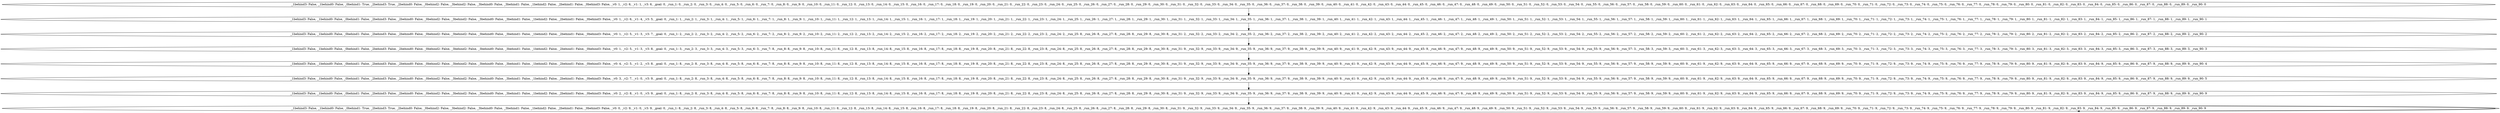 digraph  {
0 [_0behind1=True, _0behind2=False, _0behind3=False, _1behind0=False, _1behind2=False, _1behind3=False, _2behind0=False, _2behind1=False, _2behind3=True, _3behind0=False, _3behind1=False, _3behind2=False, _goal=0, _run_1=0, _run_10=0, _run_11=0, _run_12=0, _run_13=0, _run_14=0, _run_15=0, _run_16=0, _run_17=0, _run_18=0, _run_19=0, _run_2=0, _run_20=0, _run_21=0, _run_22=0, _run_23=0, _run_24=0, _run_25=0, _run_26=0, _run_27=0, _run_28=0, _run_29=0, _run_3=0, _run_30=0, _run_31=0, _run_32=0, _run_33=0, _run_34=0, _run_35=0, _run_36=0, _run_37=0, _run_38=0, _run_39=0, _run_4=0, _run_40=0, _run_41=0, _run_42=0, _run_43=0, _run_44=0, _run_45=0, _run_46=0, _run_47=0, _run_48=0, _run_49=0, _run_5=0, _run_50=0, _run_51=0, _run_52=0, _run_53=0, _run_54=0, _run_55=0, _run_56=0, _run_57=0, _run_58=0, _run_59=0, _run_6=0, _run_60=0, _run_61=0, _run_62=0, _run_63=0, _run_64=0, _run_65=0, _run_66=0, _run_67=0, _run_68=0, _run_69=0, _run_7=0, _run_70=0, _run_71=0, _run_72=0, _run_73=0, _run_74=0, _run_75=0, _run_76=0, _run_77=0, _run_78=0, _run_79=0, _run_8=0, _run_80=0, _run_81=0, _run_82=0, _run_83=0, _run_84=0, _run_85=0, _run_86=0, _run_87=0, _run_88=0, _run_89=0, _run_9=0, _run_90=0, _v0=1, _v1=1, _v2=6, _v3=6, label="_1behind3: False, _1behind0: False, _0behind1: True, _2behind3: True, _2behind0: False, _0behind2: False, _3behind2: False, _3behind0: False, _3behind1: False, _1behind2: False, _2behind1: False, _0behind3: False, _v0: 1, _v2: 6, _v1: 1, _v3: 6, _goal: 0, _run_1: 0, _run_2: 0, _run_3: 0, _run_4: 0, _run_5: 0, _run_6: 0, _run_7: 0, _run_8: 0, _run_9: 0, _run_10: 0, _run_11: 0, _run_12: 0, _run_13: 0, _run_14: 0, _run_15: 0, _run_16: 0, _run_17: 0, _run_18: 0, _run_19: 0, _run_20: 0, _run_21: 0, _run_22: 0, _run_23: 0, _run_24: 0, _run_25: 0, _run_26: 0, _run_27: 0, _run_28: 0, _run_29: 0, _run_30: 0, _run_31: 0, _run_32: 0, _run_33: 0, _run_34: 0, _run_35: 0, _run_36: 0, _run_37: 0, _run_38: 0, _run_39: 0, _run_40: 0, _run_41: 0, _run_42: 0, _run_43: 0, _run_44: 0, _run_45: 0, _run_46: 0, _run_47: 0, _run_48: 0, _run_49: 0, _run_50: 0, _run_51: 0, _run_52: 0, _run_53: 0, _run_54: 0, _run_55: 0, _run_56: 0, _run_57: 0, _run_58: 0, _run_59: 0, _run_60: 0, _run_61: 0, _run_62: 0, _run_63: 0, _run_64: 0, _run_65: 0, _run_66: 0, _run_67: 0, _run_68: 0, _run_69: 0, _run_70: 0, _run_71: 0, _run_72: 0, _run_73: 0, _run_74: 0, _run_75: 0, _run_76: 0, _run_77: 0, _run_78: 0, _run_79: 0, _run_80: 0, _run_81: 0, _run_82: 0, _run_83: 0, _run_84: 0, _run_85: 0, _run_86: 0, _run_87: 0, _run_88: 0, _run_89: 0, _run_90: 0"];
1 [_0behind1=False, _0behind2=False, _0behind3=False, _1behind0=False, _1behind2=False, _1behind3=False, _2behind0=False, _2behind1=False, _2behind3=False, _3behind0=False, _3behind1=False, _3behind2=False, _goal=0, _run_1=1, _run_10=1, _run_11=1, _run_12=1, _run_13=1, _run_14=1, _run_15=1, _run_16=1, _run_17=1, _run_18=1, _run_19=1, _run_2=1, _run_20=1, _run_21=1, _run_22=1, _run_23=1, _run_24=1, _run_25=1, _run_26=1, _run_27=1, _run_28=1, _run_29=1, _run_3=1, _run_30=1, _run_31=1, _run_32=1, _run_33=1, _run_34=1, _run_35=1, _run_36=1, _run_37=1, _run_38=1, _run_39=1, _run_4=1, _run_40=1, _run_41=1, _run_42=1, _run_43=1, _run_44=1, _run_45=1, _run_46=1, _run_47=1, _run_48=1, _run_49=1, _run_5=1, _run_50=1, _run_51=1, _run_52=1, _run_53=1, _run_54=1, _run_55=1, _run_56=1, _run_57=1, _run_58=1, _run_59=1, _run_6=1, _run_60=1, _run_61=1, _run_62=1, _run_63=1, _run_64=1, _run_65=1, _run_66=1, _run_67=1, _run_68=1, _run_69=1, _run_7=1, _run_70=1, _run_71=1, _run_72=1, _run_73=1, _run_74=1, _run_75=1, _run_76=1, _run_77=1, _run_78=1, _run_79=1, _run_8=1, _run_80=1, _run_81=1, _run_82=1, _run_83=1, _run_84=1, _run_85=1, _run_86=1, _run_87=1, _run_88=1, _run_89=1, _run_9=1, _run_90=1, _v0=1, _v1=4, _v2=6, _v3=5, label="_1behind3: False, _1behind0: False, _0behind1: False, _2behind3: False, _2behind0: False, _0behind2: False, _3behind2: False, _3behind0: False, _3behind1: False, _1behind2: False, _2behind1: False, _0behind3: False, _v0: 1, _v2: 6, _v1: 4, _v3: 5, _goal: 0, _run_1: 1, _run_2: 1, _run_3: 1, _run_4: 1, _run_5: 1, _run_6: 1, _run_7: 1, _run_8: 1, _run_9: 1, _run_10: 1, _run_11: 1, _run_12: 1, _run_13: 1, _run_14: 1, _run_15: 1, _run_16: 1, _run_17: 1, _run_18: 1, _run_19: 1, _run_20: 1, _run_21: 1, _run_22: 1, _run_23: 1, _run_24: 1, _run_25: 1, _run_26: 1, _run_27: 1, _run_28: 1, _run_29: 1, _run_30: 1, _run_31: 1, _run_32: 1, _run_33: 1, _run_34: 1, _run_35: 1, _run_36: 1, _run_37: 1, _run_38: 1, _run_39: 1, _run_40: 1, _run_41: 1, _run_42: 1, _run_43: 1, _run_44: 1, _run_45: 1, _run_46: 1, _run_47: 1, _run_48: 1, _run_49: 1, _run_50: 1, _run_51: 1, _run_52: 1, _run_53: 1, _run_54: 1, _run_55: 1, _run_56: 1, _run_57: 1, _run_58: 1, _run_59: 1, _run_60: 1, _run_61: 1, _run_62: 1, _run_63: 1, _run_64: 1, _run_65: 1, _run_66: 1, _run_67: 1, _run_68: 1, _run_69: 1, _run_70: 1, _run_71: 1, _run_72: 1, _run_73: 1, _run_74: 1, _run_75: 1, _run_76: 1, _run_77: 1, _run_78: 1, _run_79: 1, _run_80: 1, _run_81: 1, _run_82: 1, _run_83: 1, _run_84: 1, _run_85: 1, _run_86: 1, _run_87: 1, _run_88: 1, _run_89: 1, _run_90: 1"];
2 [_0behind1=False, _0behind2=False, _0behind3=False, _1behind0=False, _1behind2=False, _1behind3=False, _2behind0=False, _2behind1=False, _2behind3=False, _3behind0=False, _3behind1=False, _3behind2=False, _goal=0, _run_1=2, _run_10=2, _run_11=2, _run_12=2, _run_13=2, _run_14=2, _run_15=2, _run_16=2, _run_17=2, _run_18=2, _run_19=2, _run_2=2, _run_20=2, _run_21=2, _run_22=2, _run_23=2, _run_24=2, _run_25=8, _run_26=8, _run_27=8, _run_28=8, _run_29=8, _run_3=2, _run_30=8, _run_31=2, _run_32=2, _run_33=2, _run_34=2, _run_35=2, _run_36=2, _run_37=2, _run_38=2, _run_39=2, _run_4=2, _run_40=2, _run_41=2, _run_42=2, _run_43=2, _run_44=2, _run_45=2, _run_46=2, _run_47=2, _run_48=2, _run_49=2, _run_5=2, _run_50=2, _run_51=2, _run_52=2, _run_53=2, _run_54=2, _run_55=2, _run_56=2, _run_57=2, _run_58=2, _run_59=2, _run_6=2, _run_60=2, _run_61=2, _run_62=2, _run_63=2, _run_64=2, _run_65=2, _run_66=2, _run_67=2, _run_68=2, _run_69=2, _run_7=2, _run_70=2, _run_71=2, _run_72=2, _run_73=2, _run_74=2, _run_75=2, _run_76=2, _run_77=2, _run_78=2, _run_79=2, _run_8=2, _run_80=2, _run_81=2, _run_82=2, _run_83=2, _run_84=2, _run_85=2, _run_86=2, _run_87=2, _run_88=2, _run_89=2, _run_9=2, _run_90=2, _v0=1, _v1=3, _v2=5, _v3=7, label="_1behind3: False, _1behind0: False, _0behind1: False, _2behind3: False, _2behind0: False, _0behind2: False, _3behind2: False, _3behind0: False, _3behind1: False, _1behind2: False, _2behind1: False, _0behind3: False, _v0: 1, _v2: 5, _v1: 3, _v3: 7, _goal: 0, _run_1: 2, _run_2: 2, _run_3: 2, _run_4: 2, _run_5: 2, _run_6: 2, _run_7: 2, _run_8: 2, _run_9: 2, _run_10: 2, _run_11: 2, _run_12: 2, _run_13: 2, _run_14: 2, _run_15: 2, _run_16: 2, _run_17: 2, _run_18: 2, _run_19: 2, _run_20: 2, _run_21: 2, _run_22: 2, _run_23: 2, _run_24: 2, _run_25: 8, _run_26: 8, _run_27: 8, _run_28: 8, _run_29: 8, _run_30: 8, _run_31: 2, _run_32: 2, _run_33: 2, _run_34: 2, _run_35: 2, _run_36: 2, _run_37: 2, _run_38: 2, _run_39: 2, _run_40: 2, _run_41: 2, _run_42: 2, _run_43: 2, _run_44: 2, _run_45: 2, _run_46: 2, _run_47: 2, _run_48: 2, _run_49: 2, _run_50: 2, _run_51: 2, _run_52: 2, _run_53: 2, _run_54: 2, _run_55: 2, _run_56: 2, _run_57: 2, _run_58: 2, _run_59: 2, _run_60: 2, _run_61: 2, _run_62: 2, _run_63: 2, _run_64: 2, _run_65: 2, _run_66: 2, _run_67: 2, _run_68: 2, _run_69: 2, _run_70: 2, _run_71: 2, _run_72: 2, _run_73: 2, _run_74: 2, _run_75: 2, _run_76: 2, _run_77: 2, _run_78: 2, _run_79: 2, _run_80: 2, _run_81: 2, _run_82: 2, _run_83: 2, _run_84: 2, _run_85: 2, _run_86: 2, _run_87: 2, _run_88: 2, _run_89: 2, _run_90: 2"];
3 [_0behind1=False, _0behind2=False, _0behind3=False, _1behind0=False, _1behind2=False, _1behind3=False, _2behind0=False, _2behind1=False, _2behind3=False, _3behind0=False, _3behind1=False, _3behind2=False, _goal=0, _run_1=3, _run_10=8, _run_11=8, _run_12=8, _run_13=8, _run_14=8, _run_15=8, _run_16=8, _run_17=8, _run_18=8, _run_19=8, _run_2=3, _run_20=8, _run_21=8, _run_22=8, _run_23=8, _run_24=8, _run_25=8, _run_26=8, _run_27=8, _run_28=8, _run_29=8, _run_3=3, _run_30=8, _run_31=9, _run_32=9, _run_33=9, _run_34=9, _run_35=9, _run_36=9, _run_37=9, _run_38=9, _run_39=9, _run_4=3, _run_40=9, _run_41=9, _run_42=9, _run_43=9, _run_44=9, _run_45=9, _run_46=9, _run_47=9, _run_48=9, _run_49=9, _run_5=3, _run_50=9, _run_51=9, _run_52=9, _run_53=9, _run_54=9, _run_55=9, _run_56=9, _run_57=3, _run_58=3, _run_59=3, _run_6=3, _run_60=3, _run_61=3, _run_62=3, _run_63=3, _run_64=3, _run_65=3, _run_66=3, _run_67=3, _run_68=3, _run_69=3, _run_7=8, _run_70=3, _run_71=3, _run_72=3, _run_73=3, _run_74=3, _run_75=3, _run_76=3, _run_77=3, _run_78=3, _run_79=3, _run_8=8, _run_80=3, _run_81=3, _run_82=3, _run_83=3, _run_84=3, _run_85=3, _run_86=3, _run_87=3, _run_88=3, _run_89=3, _run_9=8, _run_90=3, _v0=1, _v1=3, _v2=5, _v3=8, label="_1behind3: False, _1behind0: False, _0behind1: False, _2behind3: False, _2behind0: False, _0behind2: False, _3behind2: False, _3behind0: False, _3behind1: False, _1behind2: False, _2behind1: False, _0behind3: False, _v0: 1, _v2: 5, _v1: 3, _v3: 8, _goal: 0, _run_1: 3, _run_2: 3, _run_3: 3, _run_4: 3, _run_5: 3, _run_6: 3, _run_7: 8, _run_8: 8, _run_9: 8, _run_10: 8, _run_11: 8, _run_12: 8, _run_13: 8, _run_14: 8, _run_15: 8, _run_16: 8, _run_17: 8, _run_18: 8, _run_19: 8, _run_20: 8, _run_21: 8, _run_22: 8, _run_23: 8, _run_24: 8, _run_25: 8, _run_26: 8, _run_27: 8, _run_28: 8, _run_29: 8, _run_30: 8, _run_31: 9, _run_32: 9, _run_33: 9, _run_34: 9, _run_35: 9, _run_36: 9, _run_37: 9, _run_38: 9, _run_39: 9, _run_40: 9, _run_41: 9, _run_42: 9, _run_43: 9, _run_44: 9, _run_45: 9, _run_46: 9, _run_47: 9, _run_48: 9, _run_49: 9, _run_50: 9, _run_51: 9, _run_52: 9, _run_53: 9, _run_54: 9, _run_55: 9, _run_56: 9, _run_57: 3, _run_58: 3, _run_59: 3, _run_60: 3, _run_61: 3, _run_62: 3, _run_63: 3, _run_64: 3, _run_65: 3, _run_66: 3, _run_67: 3, _run_68: 3, _run_69: 3, _run_70: 3, _run_71: 3, _run_72: 3, _run_73: 3, _run_74: 3, _run_75: 3, _run_76: 3, _run_77: 3, _run_78: 3, _run_79: 3, _run_80: 3, _run_81: 3, _run_82: 3, _run_83: 3, _run_84: 3, _run_85: 3, _run_86: 3, _run_87: 3, _run_88: 3, _run_89: 3, _run_90: 3"];
4 [_0behind1=False, _0behind2=False, _0behind3=False, _1behind0=False, _1behind2=False, _1behind3=False, _2behind0=False, _2behind1=False, _2behind3=False, _3behind0=False, _3behind1=False, _3behind2=False, _goal=0, _run_1=8, _run_10=8, _run_11=8, _run_12=8, _run_13=8, _run_14=8, _run_15=8, _run_16=8, _run_17=8, _run_18=8, _run_19=8, _run_2=8, _run_20=8, _run_21=8, _run_22=8, _run_23=8, _run_24=8, _run_25=8, _run_26=8, _run_27=8, _run_28=8, _run_29=8, _run_3=8, _run_30=8, _run_31=9, _run_32=9, _run_33=9, _run_34=9, _run_35=9, _run_36=9, _run_37=9, _run_38=9, _run_39=9, _run_4=8, _run_40=9, _run_41=9, _run_42=9, _run_43=9, _run_44=9, _run_45=9, _run_46=9, _run_47=9, _run_48=9, _run_49=9, _run_5=8, _run_50=9, _run_51=9, _run_52=9, _run_53=9, _run_54=9, _run_55=9, _run_56=9, _run_57=9, _run_58=9, _run_59=9, _run_6=8, _run_60=9, _run_61=9, _run_62=9, _run_63=9, _run_64=9, _run_65=9, _run_66=9, _run_67=9, _run_68=9, _run_69=9, _run_7=8, _run_70=9, _run_71=9, _run_72=9, _run_73=9, _run_74=9, _run_75=9, _run_76=9, _run_77=9, _run_78=9, _run_79=9, _run_8=8, _run_80=9, _run_81=9, _run_82=9, _run_83=9, _run_84=9, _run_85=9, _run_86=9, _run_87=9, _run_88=9, _run_89=9, _run_9=8, _run_90=4, _v0=4, _v1=2, _v2=5, _v3=8, label="_1behind3: False, _1behind0: False, _0behind1: False, _2behind3: False, _2behind0: False, _0behind2: False, _3behind2: False, _3behind0: False, _3behind1: False, _1behind2: False, _2behind1: False, _0behind3: False, _v0: 4, _v2: 5, _v1: 2, _v3: 8, _goal: 0, _run_1: 8, _run_2: 8, _run_3: 8, _run_4: 8, _run_5: 8, _run_6: 8, _run_7: 8, _run_8: 8, _run_9: 8, _run_10: 8, _run_11: 8, _run_12: 8, _run_13: 8, _run_14: 8, _run_15: 8, _run_16: 8, _run_17: 8, _run_18: 8, _run_19: 8, _run_20: 8, _run_21: 8, _run_22: 8, _run_23: 8, _run_24: 8, _run_25: 8, _run_26: 8, _run_27: 8, _run_28: 8, _run_29: 8, _run_30: 8, _run_31: 9, _run_32: 9, _run_33: 9, _run_34: 9, _run_35: 9, _run_36: 9, _run_37: 9, _run_38: 9, _run_39: 9, _run_40: 9, _run_41: 9, _run_42: 9, _run_43: 9, _run_44: 9, _run_45: 9, _run_46: 9, _run_47: 9, _run_48: 9, _run_49: 9, _run_50: 9, _run_51: 9, _run_52: 9, _run_53: 9, _run_54: 9, _run_55: 9, _run_56: 9, _run_57: 9, _run_58: 9, _run_59: 9, _run_60: 9, _run_61: 9, _run_62: 9, _run_63: 9, _run_64: 9, _run_65: 9, _run_66: 9, _run_67: 9, _run_68: 9, _run_69: 9, _run_70: 9, _run_71: 9, _run_72: 9, _run_73: 9, _run_74: 9, _run_75: 9, _run_76: 9, _run_77: 9, _run_78: 9, _run_79: 9, _run_80: 9, _run_81: 9, _run_82: 9, _run_83: 9, _run_84: 9, _run_85: 9, _run_86: 9, _run_87: 9, _run_88: 9, _run_89: 9, _run_90: 4"];
5 [_0behind1=False, _0behind2=False, _0behind3=False, _1behind0=False, _1behind2=False, _1behind3=False, _2behind0=False, _2behind1=False, _2behind3=False, _3behind0=False, _3behind1=False, _3behind2=False, _goal=0, _run_1=8, _run_10=8, _run_11=8, _run_12=8, _run_13=8, _run_14=8, _run_15=8, _run_16=8, _run_17=8, _run_18=8, _run_19=8, _run_2=8, _run_20=8, _run_21=8, _run_22=8, _run_23=8, _run_24=8, _run_25=8, _run_26=8, _run_27=8, _run_28=8, _run_29=8, _run_3=8, _run_30=8, _run_31=9, _run_32=9, _run_33=9, _run_34=9, _run_35=9, _run_36=9, _run_37=9, _run_38=9, _run_39=9, _run_4=8, _run_40=9, _run_41=9, _run_42=9, _run_43=9, _run_44=9, _run_45=9, _run_46=9, _run_47=9, _run_48=9, _run_49=9, _run_5=8, _run_50=9, _run_51=9, _run_52=9, _run_53=9, _run_54=9, _run_55=9, _run_56=9, _run_57=9, _run_58=9, _run_59=9, _run_6=8, _run_60=9, _run_61=9, _run_62=9, _run_63=9, _run_64=9, _run_65=9, _run_66=9, _run_67=9, _run_68=9, _run_69=9, _run_7=8, _run_70=9, _run_71=9, _run_72=9, _run_73=9, _run_74=9, _run_75=9, _run_76=9, _run_77=9, _run_78=9, _run_79=9, _run_8=8, _run_80=9, _run_81=9, _run_82=9, _run_83=9, _run_84=9, _run_85=9, _run_86=9, _run_87=9, _run_88=9, _run_89=9, _run_9=8, _run_90=5, _v0=3, _v1=0, _v2=7, _v3=9, label="_1behind3: False, _1behind0: False, _0behind1: False, _2behind3: False, _2behind0: False, _0behind2: False, _3behind2: False, _3behind0: False, _3behind1: False, _1behind2: False, _2behind1: False, _0behind3: False, _v0: 3, _v2: 7, _v1: 0, _v3: 9, _goal: 0, _run_1: 8, _run_2: 8, _run_3: 8, _run_4: 8, _run_5: 8, _run_6: 8, _run_7: 8, _run_8: 8, _run_9: 8, _run_10: 8, _run_11: 8, _run_12: 8, _run_13: 8, _run_14: 8, _run_15: 8, _run_16: 8, _run_17: 8, _run_18: 8, _run_19: 8, _run_20: 8, _run_21: 8, _run_22: 8, _run_23: 8, _run_24: 8, _run_25: 8, _run_26: 8, _run_27: 8, _run_28: 8, _run_29: 8, _run_30: 8, _run_31: 9, _run_32: 9, _run_33: 9, _run_34: 9, _run_35: 9, _run_36: 9, _run_37: 9, _run_38: 9, _run_39: 9, _run_40: 9, _run_41: 9, _run_42: 9, _run_43: 9, _run_44: 9, _run_45: 9, _run_46: 9, _run_47: 9, _run_48: 9, _run_49: 9, _run_50: 9, _run_51: 9, _run_52: 9, _run_53: 9, _run_54: 9, _run_55: 9, _run_56: 9, _run_57: 9, _run_58: 9, _run_59: 9, _run_60: 9, _run_61: 9, _run_62: 9, _run_63: 9, _run_64: 9, _run_65: 9, _run_66: 9, _run_67: 9, _run_68: 9, _run_69: 9, _run_70: 9, _run_71: 9, _run_72: 9, _run_73: 9, _run_74: 9, _run_75: 9, _run_76: 9, _run_77: 9, _run_78: 9, _run_79: 9, _run_80: 9, _run_81: 9, _run_82: 9, _run_83: 9, _run_84: 9, _run_85: 9, _run_86: 9, _run_87: 9, _run_88: 9, _run_89: 9, _run_90: 5"];
6 [_0behind1=False, _0behind2=False, _0behind3=False, _1behind0=False, _1behind2=False, _1behind3=False, _2behind0=False, _2behind1=False, _2behind3=False, _3behind0=False, _3behind1=False, _3behind2=False, _goal=0, _run_1=8, _run_10=8, _run_11=8, _run_12=8, _run_13=8, _run_14=8, _run_15=8, _run_16=8, _run_17=8, _run_18=8, _run_19=8, _run_2=8, _run_20=8, _run_21=8, _run_22=8, _run_23=8, _run_24=8, _run_25=8, _run_26=8, _run_27=8, _run_28=8, _run_29=8, _run_3=8, _run_30=8, _run_31=9, _run_32=9, _run_33=9, _run_34=9, _run_35=9, _run_36=9, _run_37=9, _run_38=9, _run_39=9, _run_4=8, _run_40=9, _run_41=9, _run_42=9, _run_43=9, _run_44=9, _run_45=9, _run_46=9, _run_47=9, _run_48=9, _run_49=9, _run_5=8, _run_50=9, _run_51=9, _run_52=9, _run_53=9, _run_54=9, _run_55=9, _run_56=9, _run_57=9, _run_58=9, _run_59=9, _run_6=8, _run_60=9, _run_61=9, _run_62=9, _run_63=9, _run_64=9, _run_65=9, _run_66=9, _run_67=9, _run_68=9, _run_69=9, _run_7=8, _run_70=9, _run_71=9, _run_72=9, _run_73=9, _run_74=9, _run_75=9, _run_76=9, _run_77=9, _run_78=9, _run_79=9, _run_8=8, _run_80=9, _run_81=9, _run_82=9, _run_83=9, _run_84=9, _run_85=9, _run_86=9, _run_87=9, _run_88=9, _run_89=9, _run_9=8, _run_90=9, _v0=2, _v1=0, _v2=8, _v3=9, label="_1behind3: False, _1behind0: False, _0behind1: False, _2behind3: False, _2behind0: False, _0behind2: False, _3behind2: False, _3behind0: False, _3behind1: False, _1behind2: False, _2behind1: False, _0behind3: False, _v0: 2, _v2: 8, _v1: 0, _v3: 9, _goal: 0, _run_1: 8, _run_2: 8, _run_3: 8, _run_4: 8, _run_5: 8, _run_6: 8, _run_7: 8, _run_8: 8, _run_9: 8, _run_10: 8, _run_11: 8, _run_12: 8, _run_13: 8, _run_14: 8, _run_15: 8, _run_16: 8, _run_17: 8, _run_18: 8, _run_19: 8, _run_20: 8, _run_21: 8, _run_22: 8, _run_23: 8, _run_24: 8, _run_25: 8, _run_26: 8, _run_27: 8, _run_28: 8, _run_29: 8, _run_30: 8, _run_31: 9, _run_32: 9, _run_33: 9, _run_34: 9, _run_35: 9, _run_36: 9, _run_37: 9, _run_38: 9, _run_39: 9, _run_40: 9, _run_41: 9, _run_42: 9, _run_43: 9, _run_44: 9, _run_45: 9, _run_46: 9, _run_47: 9, _run_48: 9, _run_49: 9, _run_50: 9, _run_51: 9, _run_52: 9, _run_53: 9, _run_54: 9, _run_55: 9, _run_56: 9, _run_57: 9, _run_58: 9, _run_59: 9, _run_60: 9, _run_61: 9, _run_62: 9, _run_63: 9, _run_64: 9, _run_65: 9, _run_66: 9, _run_67: 9, _run_68: 9, _run_69: 9, _run_70: 9, _run_71: 9, _run_72: 9, _run_73: 9, _run_74: 9, _run_75: 9, _run_76: 9, _run_77: 9, _run_78: 9, _run_79: 9, _run_80: 9, _run_81: 9, _run_82: 9, _run_83: 9, _run_84: 9, _run_85: 9, _run_86: 9, _run_87: 9, _run_88: 9, _run_89: 9, _run_90: 9"];
7 [_0behind1=True, _0behind2=False, _0behind3=False, _1behind0=False, _1behind2=False, _1behind3=False, _2behind0=False, _2behind1=False, _2behind3=True, _3behind0=False, _3behind1=False, _3behind2=False, _goal=0, _run_1=8, _run_10=8, _run_11=8, _run_12=8, _run_13=8, _run_14=8, _run_15=8, _run_16=8, _run_17=8, _run_18=8, _run_19=8, _run_2=8, _run_20=8, _run_21=8, _run_22=8, _run_23=8, _run_24=8, _run_25=8, _run_26=8, _run_27=8, _run_28=8, _run_29=8, _run_3=8, _run_30=8, _run_31=9, _run_32=9, _run_33=9, _run_34=9, _run_35=9, _run_36=9, _run_37=9, _run_38=9, _run_39=9, _run_4=8, _run_40=9, _run_41=9, _run_42=9, _run_43=9, _run_44=9, _run_45=9, _run_46=9, _run_47=9, _run_48=9, _run_49=9, _run_5=8, _run_50=9, _run_51=9, _run_52=9, _run_53=9, _run_54=9, _run_55=9, _run_56=9, _run_57=9, _run_58=9, _run_59=9, _run_6=8, _run_60=9, _run_61=9, _run_62=9, _run_63=9, _run_64=9, _run_65=9, _run_66=9, _run_67=9, _run_68=9, _run_69=9, _run_7=8, _run_70=9, _run_71=9, _run_72=9, _run_73=9, _run_74=9, _run_75=9, _run_76=9, _run_77=9, _run_78=9, _run_79=9, _run_8=8, _run_80=9, _run_81=9, _run_82=9, _run_83=9, _run_84=9, _run_85=9, _run_86=9, _run_87=9, _run_88=9, _run_89=9, _run_9=8, _run_90=9, _v0=0, _v1=0, _v2=9, _v3=9, label="_1behind3: False, _1behind0: False, _0behind1: True, _2behind3: True, _2behind0: False, _0behind2: False, _3behind2: False, _3behind0: False, _3behind1: False, _1behind2: False, _2behind1: False, _0behind3: False, _v0: 0, _v2: 9, _v1: 0, _v3: 9, _goal: 0, _run_1: 8, _run_2: 8, _run_3: 8, _run_4: 8, _run_5: 8, _run_6: 8, _run_7: 8, _run_8: 8, _run_9: 8, _run_10: 8, _run_11: 8, _run_12: 8, _run_13: 8, _run_14: 8, _run_15: 8, _run_16: 8, _run_17: 8, _run_18: 8, _run_19: 8, _run_20: 8, _run_21: 8, _run_22: 8, _run_23: 8, _run_24: 8, _run_25: 8, _run_26: 8, _run_27: 8, _run_28: 8, _run_29: 8, _run_30: 8, _run_31: 9, _run_32: 9, _run_33: 9, _run_34: 9, _run_35: 9, _run_36: 9, _run_37: 9, _run_38: 9, _run_39: 9, _run_40: 9, _run_41: 9, _run_42: 9, _run_43: 9, _run_44: 9, _run_45: 9, _run_46: 9, _run_47: 9, _run_48: 9, _run_49: 9, _run_50: 9, _run_51: 9, _run_52: 9, _run_53: 9, _run_54: 9, _run_55: 9, _run_56: 9, _run_57: 9, _run_58: 9, _run_59: 9, _run_60: 9, _run_61: 9, _run_62: 9, _run_63: 9, _run_64: 9, _run_65: 9, _run_66: 9, _run_67: 9, _run_68: 9, _run_69: 9, _run_70: 9, _run_71: 9, _run_72: 9, _run_73: 9, _run_74: 9, _run_75: 9, _run_76: 9, _run_77: 9, _run_78: 9, _run_79: 9, _run_80: 9, _run_81: 9, _run_82: 9, _run_83: 9, _run_84: 9, _run_85: 9, _run_86: 9, _run_87: 9, _run_88: 9, _run_89: 9, _run_90: 9"];
0 -> 1;
1 -> 2;
2 -> 3;
3 -> 4;
4 -> 5;
5 -> 6;
6 -> 7;
7 -> 7;
node [label="shape: box", shape=box];
}
